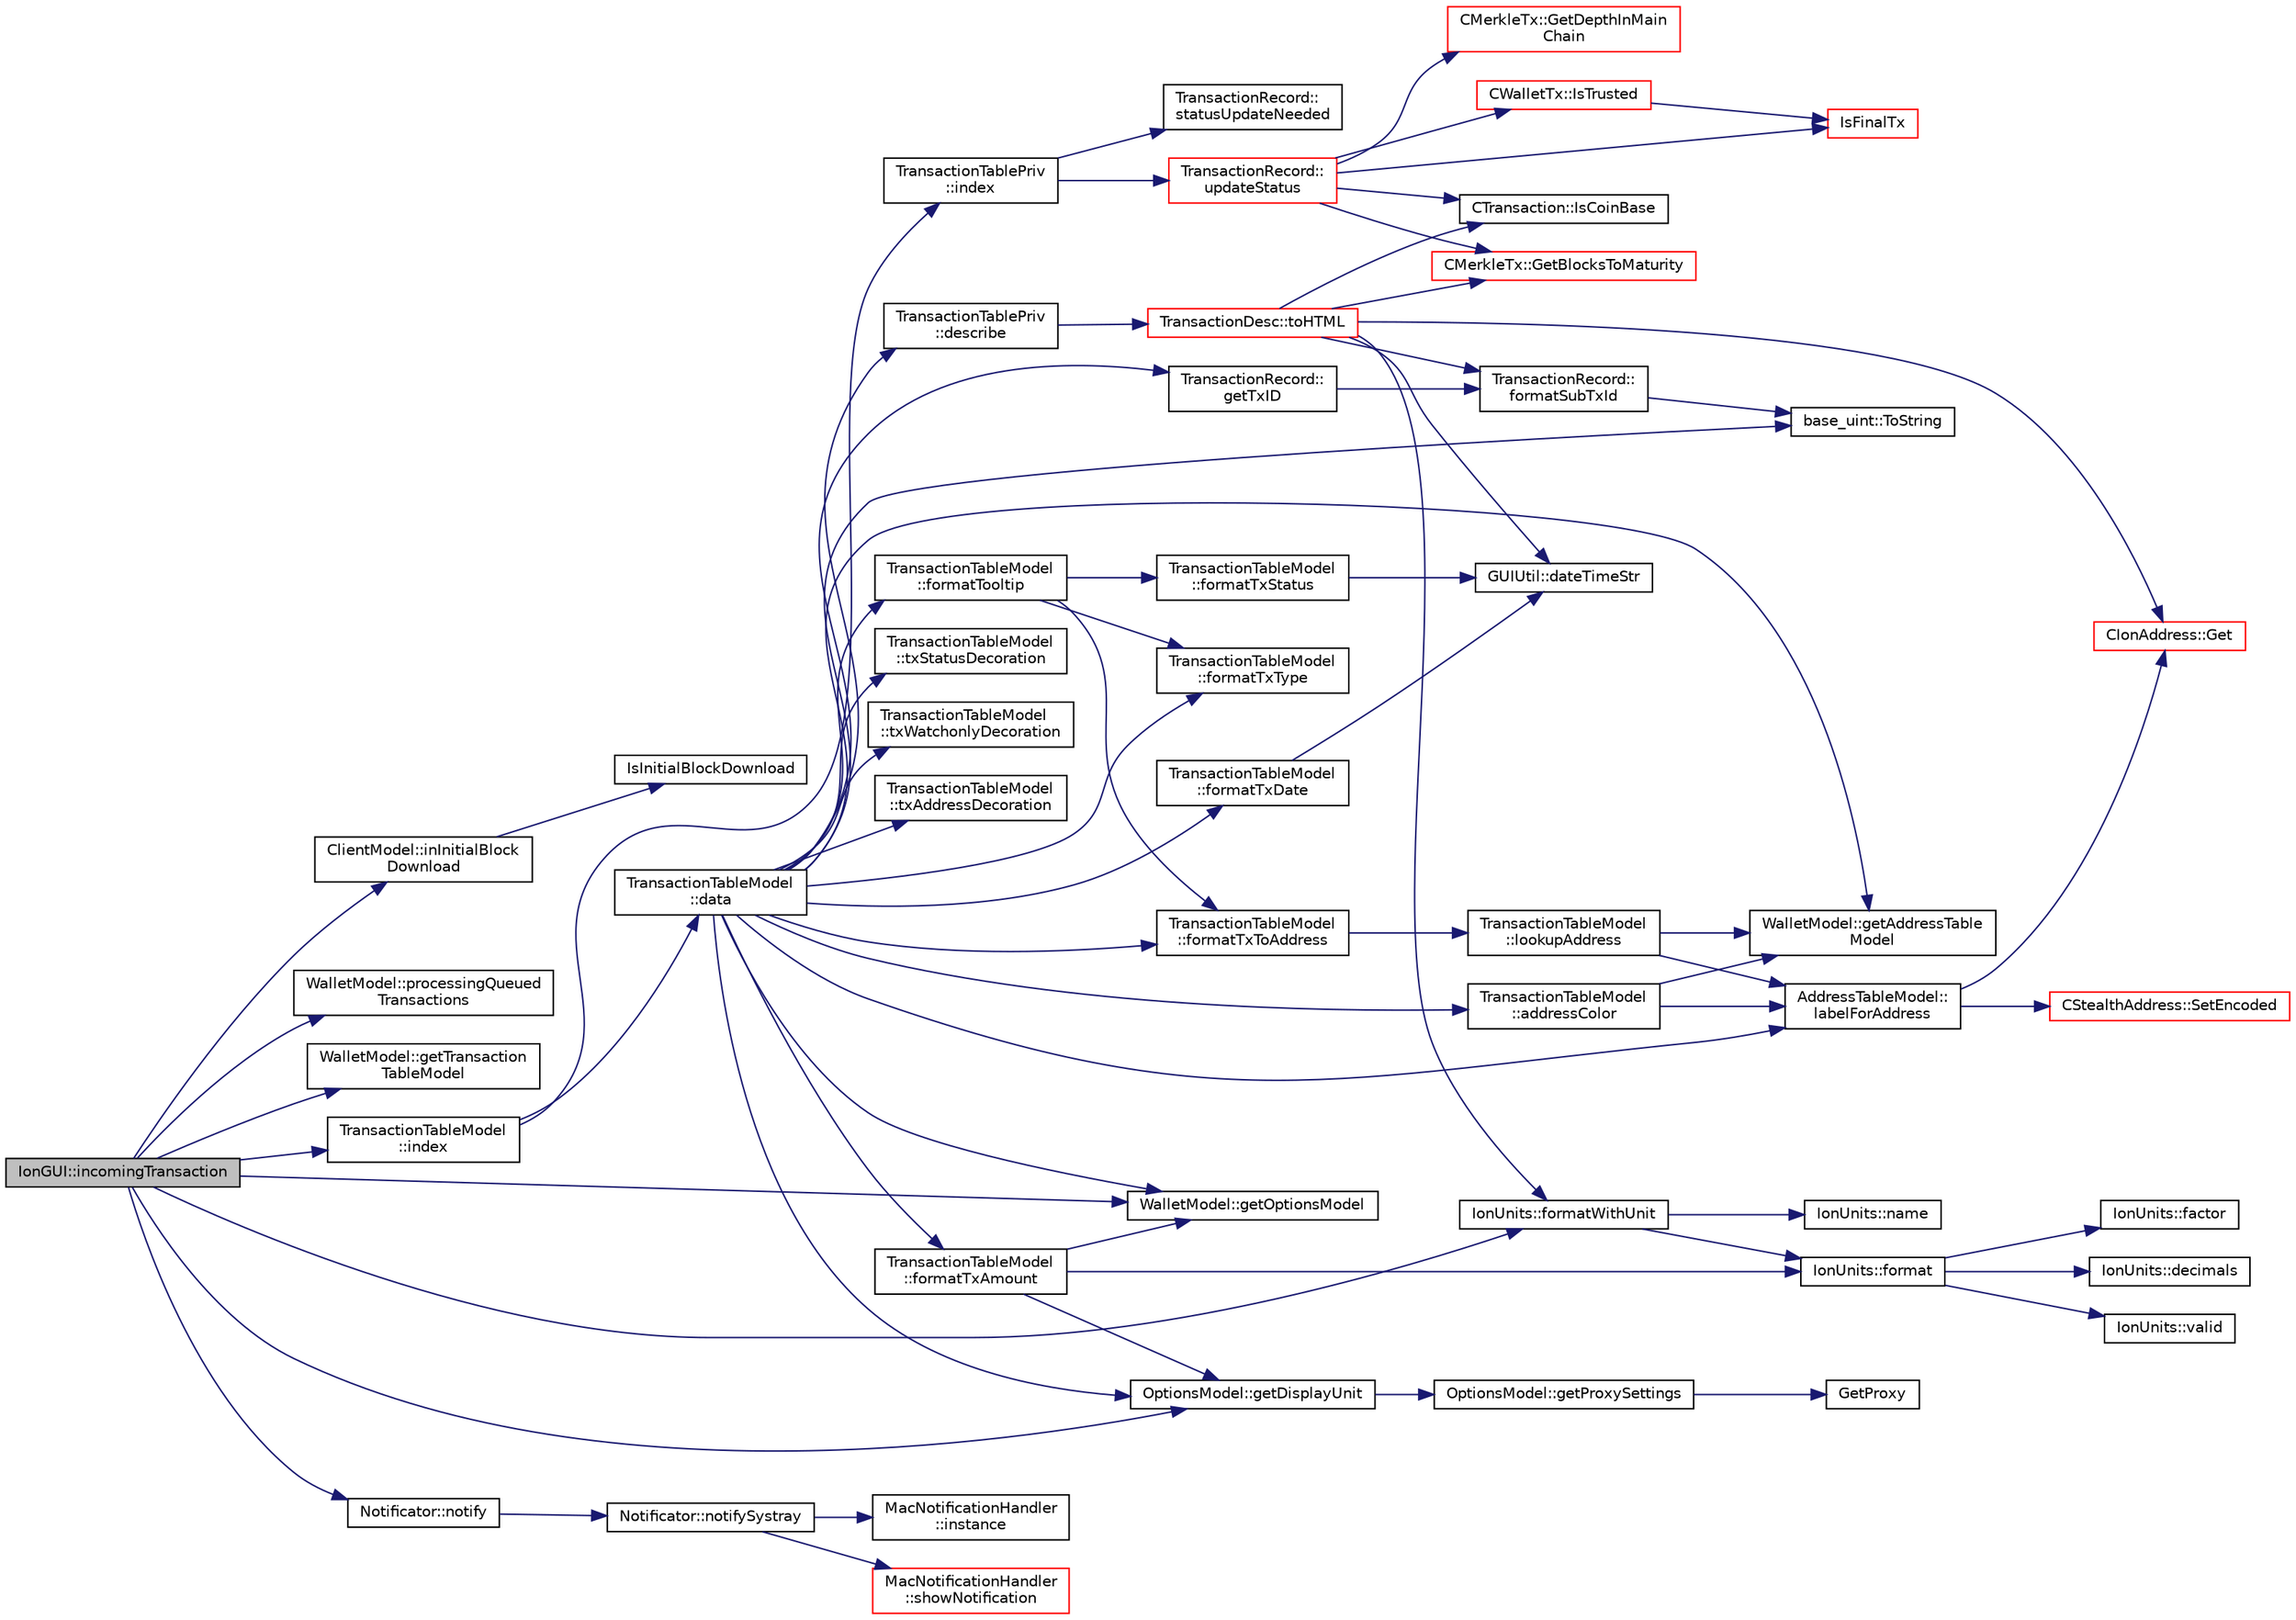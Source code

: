 digraph "IonGUI::incomingTransaction"
{
  edge [fontname="Helvetica",fontsize="10",labelfontname="Helvetica",labelfontsize="10"];
  node [fontname="Helvetica",fontsize="10",shape=record];
  rankdir="LR";
  Node542 [label="IonGUI::incomingTransaction",height=0.2,width=0.4,color="black", fillcolor="grey75", style="filled", fontcolor="black"];
  Node542 -> Node543 [color="midnightblue",fontsize="10",style="solid",fontname="Helvetica"];
  Node543 [label="ClientModel::inInitialBlock\lDownload",height=0.2,width=0.4,color="black", fillcolor="white", style="filled",URL="$df/d25/class_client_model.html#af9798c364463ada09be477b15daf0fbe",tooltip="Return true if core is doing initial block download. "];
  Node543 -> Node544 [color="midnightblue",fontsize="10",style="solid",fontname="Helvetica"];
  Node544 [label="IsInitialBlockDownload",height=0.2,width=0.4,color="black", fillcolor="white", style="filled",URL="$df/d0a/main_8cpp.html#a5edcd96316574fd4a7f3ae0922a5cfd6",tooltip="Check whether we are doing an initial block download (synchronizing from disk or network) ..."];
  Node542 -> Node545 [color="midnightblue",fontsize="10",style="solid",fontname="Helvetica"];
  Node545 [label="WalletModel::processingQueued\lTransactions",height=0.2,width=0.4,color="black", fillcolor="white", style="filled",URL="$d4/d27/class_wallet_model.html#a33c7e0168831caab04b265a1b102ef84"];
  Node542 -> Node546 [color="midnightblue",fontsize="10",style="solid",fontname="Helvetica"];
  Node546 [label="WalletModel::getTransaction\lTableModel",height=0.2,width=0.4,color="black", fillcolor="white", style="filled",URL="$d4/d27/class_wallet_model.html#afe9f7d149f1e8335033c69dab1dc277d"];
  Node542 -> Node547 [color="midnightblue",fontsize="10",style="solid",fontname="Helvetica"];
  Node547 [label="TransactionTableModel\l::index",height=0.2,width=0.4,color="black", fillcolor="white", style="filled",URL="$d7/dfe/class_transaction_table_model.html#af3a9a49314f80268a77a704f7f028905"];
  Node547 -> Node548 [color="midnightblue",fontsize="10",style="solid",fontname="Helvetica"];
  Node548 [label="TransactionTableModel\l::data",height=0.2,width=0.4,color="black", fillcolor="white", style="filled",URL="$d7/dfe/class_transaction_table_model.html#a02173c31b6014bff182e320217e30e10"];
  Node548 -> Node549 [color="midnightblue",fontsize="10",style="solid",fontname="Helvetica"];
  Node549 [label="TransactionTableModel\l::txStatusDecoration",height=0.2,width=0.4,color="black", fillcolor="white", style="filled",URL="$d7/dfe/class_transaction_table_model.html#a11c11972847aeec2069953eda7abc3b2"];
  Node548 -> Node550 [color="midnightblue",fontsize="10",style="solid",fontname="Helvetica"];
  Node550 [label="TransactionTableModel\l::txWatchonlyDecoration",height=0.2,width=0.4,color="black", fillcolor="white", style="filled",URL="$d7/dfe/class_transaction_table_model.html#a8be4fd0880420a6b45fd0ea4e41454c0"];
  Node548 -> Node551 [color="midnightblue",fontsize="10",style="solid",fontname="Helvetica"];
  Node551 [label="TransactionTableModel\l::txAddressDecoration",height=0.2,width=0.4,color="black", fillcolor="white", style="filled",URL="$d7/dfe/class_transaction_table_model.html#af14920c007e307f892902da061e46072"];
  Node548 -> Node552 [color="midnightblue",fontsize="10",style="solid",fontname="Helvetica"];
  Node552 [label="TransactionTableModel\l::formatTxDate",height=0.2,width=0.4,color="black", fillcolor="white", style="filled",URL="$d7/dfe/class_transaction_table_model.html#af91bbd6b2a712af32988d147e3f311ea"];
  Node552 -> Node553 [color="midnightblue",fontsize="10",style="solid",fontname="Helvetica"];
  Node553 [label="GUIUtil::dateTimeStr",height=0.2,width=0.4,color="black", fillcolor="white", style="filled",URL="$d1/d87/namespace_g_u_i_util.html#aae732a04fea25190081120bf0cc773e8"];
  Node548 -> Node554 [color="midnightblue",fontsize="10",style="solid",fontname="Helvetica"];
  Node554 [label="TransactionTableModel\l::formatTxType",height=0.2,width=0.4,color="black", fillcolor="white", style="filled",URL="$d7/dfe/class_transaction_table_model.html#aefcd45e8b170a459548ddbd308b1ad64"];
  Node548 -> Node555 [color="midnightblue",fontsize="10",style="solid",fontname="Helvetica"];
  Node555 [label="TransactionTableModel\l::formatTxToAddress",height=0.2,width=0.4,color="black", fillcolor="white", style="filled",URL="$d7/dfe/class_transaction_table_model.html#ada92bead83848f3ec231833e5964c27f"];
  Node555 -> Node556 [color="midnightblue",fontsize="10",style="solid",fontname="Helvetica"];
  Node556 [label="TransactionTableModel\l::lookupAddress",height=0.2,width=0.4,color="black", fillcolor="white", style="filled",URL="$d7/dfe/class_transaction_table_model.html#af13204a63b9901c0d9aeb9f43f915001"];
  Node556 -> Node557 [color="midnightblue",fontsize="10",style="solid",fontname="Helvetica"];
  Node557 [label="WalletModel::getAddressTable\lModel",height=0.2,width=0.4,color="black", fillcolor="white", style="filled",URL="$d4/d27/class_wallet_model.html#a89ed202e2dbc04aaa70d72872b95b351"];
  Node556 -> Node558 [color="midnightblue",fontsize="10",style="solid",fontname="Helvetica"];
  Node558 [label="AddressTableModel::\llabelForAddress",height=0.2,width=0.4,color="black", fillcolor="white", style="filled",URL="$d9/ded/class_address_table_model.html#afcdbfc17ac480f5a57382cbcf096ccb3"];
  Node558 -> Node559 [color="midnightblue",fontsize="10",style="solid",fontname="Helvetica"];
  Node559 [label="CStealthAddress::SetEncoded",height=0.2,width=0.4,color="red", fillcolor="white", style="filled",URL="$d6/d37/class_c_stealth_address.html#aa3f4655dced125bf698c208b6e7ac4b8"];
  Node558 -> Node566 [color="midnightblue",fontsize="10",style="solid",fontname="Helvetica"];
  Node566 [label="CIonAddress::Get",height=0.2,width=0.4,color="red", fillcolor="white", style="filled",URL="$d1/de4/class_c_ion_address.html#aa70f9899f0a3cf37e4a87483db5cf99d"];
  Node548 -> Node568 [color="midnightblue",fontsize="10",style="solid",fontname="Helvetica"];
  Node568 [label="TransactionTableModel\l::formatTxAmount",height=0.2,width=0.4,color="black", fillcolor="white", style="filled",URL="$d7/dfe/class_transaction_table_model.html#a6a3a35bfb8d6ca2a3615bcbc247f0228"];
  Node568 -> Node569 [color="midnightblue",fontsize="10",style="solid",fontname="Helvetica"];
  Node569 [label="IonUnits::format",height=0.2,width=0.4,color="black", fillcolor="white", style="filled",URL="$d7/dab/class_ion_units.html#a7cf8cdbd0a24c418ae91b511fac5bee4",tooltip="Format as string. "];
  Node569 -> Node570 [color="midnightblue",fontsize="10",style="solid",fontname="Helvetica"];
  Node570 [label="IonUnits::valid",height=0.2,width=0.4,color="black", fillcolor="white", style="filled",URL="$d7/dab/class_ion_units.html#a23c5b1306ed473dbb2375a6675a2ce13",tooltip="Is unit ID valid? "];
  Node569 -> Node571 [color="midnightblue",fontsize="10",style="solid",fontname="Helvetica"];
  Node571 [label="IonUnits::factor",height=0.2,width=0.4,color="black", fillcolor="white", style="filled",URL="$d7/dab/class_ion_units.html#a210814a200496caf63083ed4abd1bd24",tooltip="Number of Satoshis (1e-8) per unit. "];
  Node569 -> Node572 [color="midnightblue",fontsize="10",style="solid",fontname="Helvetica"];
  Node572 [label="IonUnits::decimals",height=0.2,width=0.4,color="black", fillcolor="white", style="filled",URL="$d7/dab/class_ion_units.html#a5e9c7a5b666b858c171760273c51c9d7",tooltip="Number of decimals left. "];
  Node568 -> Node573 [color="midnightblue",fontsize="10",style="solid",fontname="Helvetica"];
  Node573 [label="WalletModel::getOptionsModel",height=0.2,width=0.4,color="black", fillcolor="white", style="filled",URL="$d4/d27/class_wallet_model.html#a96d53e56b3f8f07537ea2523f7a7d300"];
  Node568 -> Node574 [color="midnightblue",fontsize="10",style="solid",fontname="Helvetica"];
  Node574 [label="OptionsModel::getDisplayUnit",height=0.2,width=0.4,color="black", fillcolor="white", style="filled",URL="$da/d1f/class_options_model.html#a3b6e4d4ef42be3aaba315b8cd14f468e"];
  Node574 -> Node575 [color="midnightblue",fontsize="10",style="solid",fontname="Helvetica"];
  Node575 [label="OptionsModel::getProxySettings",height=0.2,width=0.4,color="black", fillcolor="white", style="filled",URL="$da/d1f/class_options_model.html#a0fa582a801df3753c2c50840c40bb350"];
  Node575 -> Node576 [color="midnightblue",fontsize="10",style="solid",fontname="Helvetica"];
  Node576 [label="GetProxy",height=0.2,width=0.4,color="black", fillcolor="white", style="filled",URL="$d0/d0e/netbase_8cpp.html#a4e67b39fc1769663260d791d2f4d049d"];
  Node548 -> Node577 [color="midnightblue",fontsize="10",style="solid",fontname="Helvetica"];
  Node577 [label="TransactionTableModel\l::formatTooltip",height=0.2,width=0.4,color="black", fillcolor="white", style="filled",URL="$d7/dfe/class_transaction_table_model.html#a535a0f50a4404a73194e02c3c09e13c0"];
  Node577 -> Node578 [color="midnightblue",fontsize="10",style="solid",fontname="Helvetica"];
  Node578 [label="TransactionTableModel\l::formatTxStatus",height=0.2,width=0.4,color="black", fillcolor="white", style="filled",URL="$d7/dfe/class_transaction_table_model.html#a93d4d3f64ccd25cd409bb4811a9102e5"];
  Node578 -> Node553 [color="midnightblue",fontsize="10",style="solid",fontname="Helvetica"];
  Node577 -> Node554 [color="midnightblue",fontsize="10",style="solid",fontname="Helvetica"];
  Node577 -> Node555 [color="midnightblue",fontsize="10",style="solid",fontname="Helvetica"];
  Node548 -> Node579 [color="midnightblue",fontsize="10",style="solid",fontname="Helvetica"];
  Node579 [label="TransactionTableModel\l::addressColor",height=0.2,width=0.4,color="black", fillcolor="white", style="filled",URL="$d7/dfe/class_transaction_table_model.html#a4350aca09ceca354956d9a00514c627a"];
  Node579 -> Node557 [color="midnightblue",fontsize="10",style="solid",fontname="Helvetica"];
  Node579 -> Node558 [color="midnightblue",fontsize="10",style="solid",fontname="Helvetica"];
  Node548 -> Node580 [color="midnightblue",fontsize="10",style="solid",fontname="Helvetica"];
  Node580 [label="TransactionTablePriv\l::describe",height=0.2,width=0.4,color="black", fillcolor="white", style="filled",URL="$d2/ddb/class_transaction_table_priv.html#ab08d44e16bf6dd95b5b83959b3013780"];
  Node580 -> Node581 [color="midnightblue",fontsize="10",style="solid",fontname="Helvetica"];
  Node581 [label="TransactionDesc::toHTML",height=0.2,width=0.4,color="red", fillcolor="white", style="filled",URL="$d4/da9/class_transaction_desc.html#ab7c9dbb2048aae121dd9d75df86e64f4"];
  Node581 -> Node553 [color="midnightblue",fontsize="10",style="solid",fontname="Helvetica"];
  Node581 -> Node602 [color="midnightblue",fontsize="10",style="solid",fontname="Helvetica"];
  Node602 [label="CTransaction::IsCoinBase",height=0.2,width=0.4,color="black", fillcolor="white", style="filled",URL="$df/d43/class_c_transaction.html#a96256e8ac1bf79ad9c057e48c41132dd"];
  Node581 -> Node566 [color="midnightblue",fontsize="10",style="solid",fontname="Helvetica"];
  Node581 -> Node735 [color="midnightblue",fontsize="10",style="solid",fontname="Helvetica"];
  Node735 [label="CMerkleTx::GetBlocksToMaturity",height=0.2,width=0.4,color="red", fillcolor="white", style="filled",URL="$d1/dff/class_c_merkle_tx.html#a69ebd437f7b44169659c3527fe73b6ab"];
  Node581 -> Node742 [color="midnightblue",fontsize="10",style="solid",fontname="Helvetica"];
  Node742 [label="TransactionRecord::\lformatSubTxId",height=0.2,width=0.4,color="black", fillcolor="white", style="filled",URL="$d1/da7/class_transaction_record.html#a7664c0127a66cdc42d3d56d6a85a5f1e",tooltip="Format subtransaction id. "];
  Node742 -> Node646 [color="midnightblue",fontsize="10",style="solid",fontname="Helvetica"];
  Node646 [label="base_uint::ToString",height=0.2,width=0.4,color="black", fillcolor="white", style="filled",URL="$da/df7/classbase__uint.html#acccba4d9d51a0c36261718ca0cbb293b"];
  Node581 -> Node733 [color="midnightblue",fontsize="10",style="solid",fontname="Helvetica"];
  Node733 [label="IonUnits::formatWithUnit",height=0.2,width=0.4,color="black", fillcolor="white", style="filled",URL="$d7/dab/class_ion_units.html#a07052cd4b4b8496b73ffe657432a8624",tooltip="Format as string (with unit) "];
  Node733 -> Node569 [color="midnightblue",fontsize="10",style="solid",fontname="Helvetica"];
  Node733 -> Node734 [color="midnightblue",fontsize="10",style="solid",fontname="Helvetica"];
  Node734 [label="IonUnits::name",height=0.2,width=0.4,color="black", fillcolor="white", style="filled",URL="$d7/dab/class_ion_units.html#a5bb4881389b09aeeb0bc235e87e0a42f",tooltip="Short name. "];
  Node548 -> Node573 [color="midnightblue",fontsize="10",style="solid",fontname="Helvetica"];
  Node548 -> Node574 [color="midnightblue",fontsize="10",style="solid",fontname="Helvetica"];
  Node548 -> Node557 [color="midnightblue",fontsize="10",style="solid",fontname="Helvetica"];
  Node548 -> Node558 [color="midnightblue",fontsize="10",style="solid",fontname="Helvetica"];
  Node548 -> Node743 [color="midnightblue",fontsize="10",style="solid",fontname="Helvetica"];
  Node743 [label="TransactionRecord::\lgetTxID",height=0.2,width=0.4,color="black", fillcolor="white", style="filled",URL="$d1/da7/class_transaction_record.html#a838d881f68f967b751e7f7707bccfffa",tooltip="Return the unique identifier for this transaction (part) "];
  Node743 -> Node742 [color="midnightblue",fontsize="10",style="solid",fontname="Helvetica"];
  Node548 -> Node646 [color="midnightblue",fontsize="10",style="solid",fontname="Helvetica"];
  Node547 -> Node744 [color="midnightblue",fontsize="10",style="solid",fontname="Helvetica"];
  Node744 [label="TransactionTablePriv\l::index",height=0.2,width=0.4,color="black", fillcolor="white", style="filled",URL="$d2/ddb/class_transaction_table_priv.html#ac692aa6aa7820e80accc971c70e0fae5"];
  Node744 -> Node745 [color="midnightblue",fontsize="10",style="solid",fontname="Helvetica"];
  Node745 [label="TransactionRecord::\lstatusUpdateNeeded",height=0.2,width=0.4,color="black", fillcolor="white", style="filled",URL="$d1/da7/class_transaction_record.html#aaca6757b7b300151694021be6af18d11",tooltip="Return whether a status update is needed. "];
  Node744 -> Node746 [color="midnightblue",fontsize="10",style="solid",fontname="Helvetica"];
  Node746 [label="TransactionRecord::\lupdateStatus",height=0.2,width=0.4,color="red", fillcolor="white", style="filled",URL="$d1/da7/class_transaction_record.html#a9b643dd885a790ae511705a1446556be",tooltip="Update status from core wallet tx. "];
  Node746 -> Node602 [color="midnightblue",fontsize="10",style="solid",fontname="Helvetica"];
  Node746 -> Node747 [color="midnightblue",fontsize="10",style="solid",fontname="Helvetica"];
  Node747 [label="CWalletTx::IsTrusted",height=0.2,width=0.4,color="red", fillcolor="white", style="filled",URL="$d6/d53/class_c_wallet_tx.html#a71efb0d5b5def8ae00a1d74b8741bfcb"];
  Node747 -> Node591 [color="midnightblue",fontsize="10",style="solid",fontname="Helvetica"];
  Node591 [label="IsFinalTx",height=0.2,width=0.4,color="red", fillcolor="white", style="filled",URL="$df/d0a/main_8cpp.html#adc332cd7ac94e639bb4239618341be19"];
  Node746 -> Node735 [color="midnightblue",fontsize="10",style="solid",fontname="Helvetica"];
  Node746 -> Node597 [color="midnightblue",fontsize="10",style="solid",fontname="Helvetica"];
  Node597 [label="CMerkleTx::GetDepthInMain\lChain",height=0.2,width=0.4,color="red", fillcolor="white", style="filled",URL="$d1/dff/class_c_merkle_tx.html#a887a9f1a0b7fc64b43e42cec76b38ef9"];
  Node746 -> Node591 [color="midnightblue",fontsize="10",style="solid",fontname="Helvetica"];
  Node542 -> Node749 [color="midnightblue",fontsize="10",style="solid",fontname="Helvetica"];
  Node749 [label="Notificator::notify",height=0.2,width=0.4,color="black", fillcolor="white", style="filled",URL="$da/d97/class_notificator.html#ae08e1e7e85ddc4690f307649021f7fdc",tooltip="Show notification message. "];
  Node749 -> Node750 [color="midnightblue",fontsize="10",style="solid",fontname="Helvetica"];
  Node750 [label="Notificator::notifySystray",height=0.2,width=0.4,color="black", fillcolor="white", style="filled",URL="$da/d97/class_notificator.html#ac48ec94cd02fc4ea80db6c50e24086c1"];
  Node750 -> Node751 [color="midnightblue",fontsize="10",style="solid",fontname="Helvetica"];
  Node751 [label="MacNotificationHandler\l::instance",height=0.2,width=0.4,color="black", fillcolor="white", style="filled",URL="$d6/de9/class_mac_notification_handler.html#a8ba83adcb63db47e3f7a76a0afc02b9d"];
  Node750 -> Node752 [color="midnightblue",fontsize="10",style="solid",fontname="Helvetica"];
  Node752 [label="MacNotificationHandler\l::showNotification",height=0.2,width=0.4,color="red", fillcolor="white", style="filled",URL="$d6/de9/class_mac_notification_handler.html#abeb9b3a7c81397499fbb7e1d24610cd9",tooltip="shows a 10.8+ UserNotification in the UserNotificationCenter "];
  Node542 -> Node733 [color="midnightblue",fontsize="10",style="solid",fontname="Helvetica"];
  Node542 -> Node573 [color="midnightblue",fontsize="10",style="solid",fontname="Helvetica"];
  Node542 -> Node574 [color="midnightblue",fontsize="10",style="solid",fontname="Helvetica"];
}
